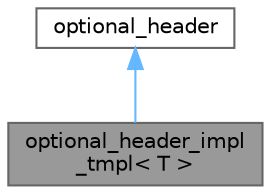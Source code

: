 digraph "optional_header_impl_tmpl&lt; T &gt;"
{
 // LATEX_PDF_SIZE
  bgcolor="transparent";
  edge [fontname=Helvetica,fontsize=10,labelfontname=Helvetica,labelfontsize=10];
  node [fontname=Helvetica,fontsize=10,shape=box,height=0.2,width=0.4];
  Node1 [id="Node000001",label="optional_header_impl\l_tmpl\< T \>",height=0.2,width=0.4,color="gray40", fillcolor="grey60", style="filled", fontcolor="black",tooltip="Template class for accessing a COFF file optional header, depends on the underlying COFF file optiona..."];
  Node2 -> Node1 [id="edge1_Node000001_Node000002",dir="back",color="steelblue1",style="solid",tooltip=" "];
  Node2 [id="Node000002",label="optional_header",height=0.2,width=0.4,color="gray40", fillcolor="white", style="filled",URL="$class_c_o_f_f_i_1_1optional__header.html",tooltip="Interface class for accessing the COFF file optional header, for all the COFF architectures."];
}
